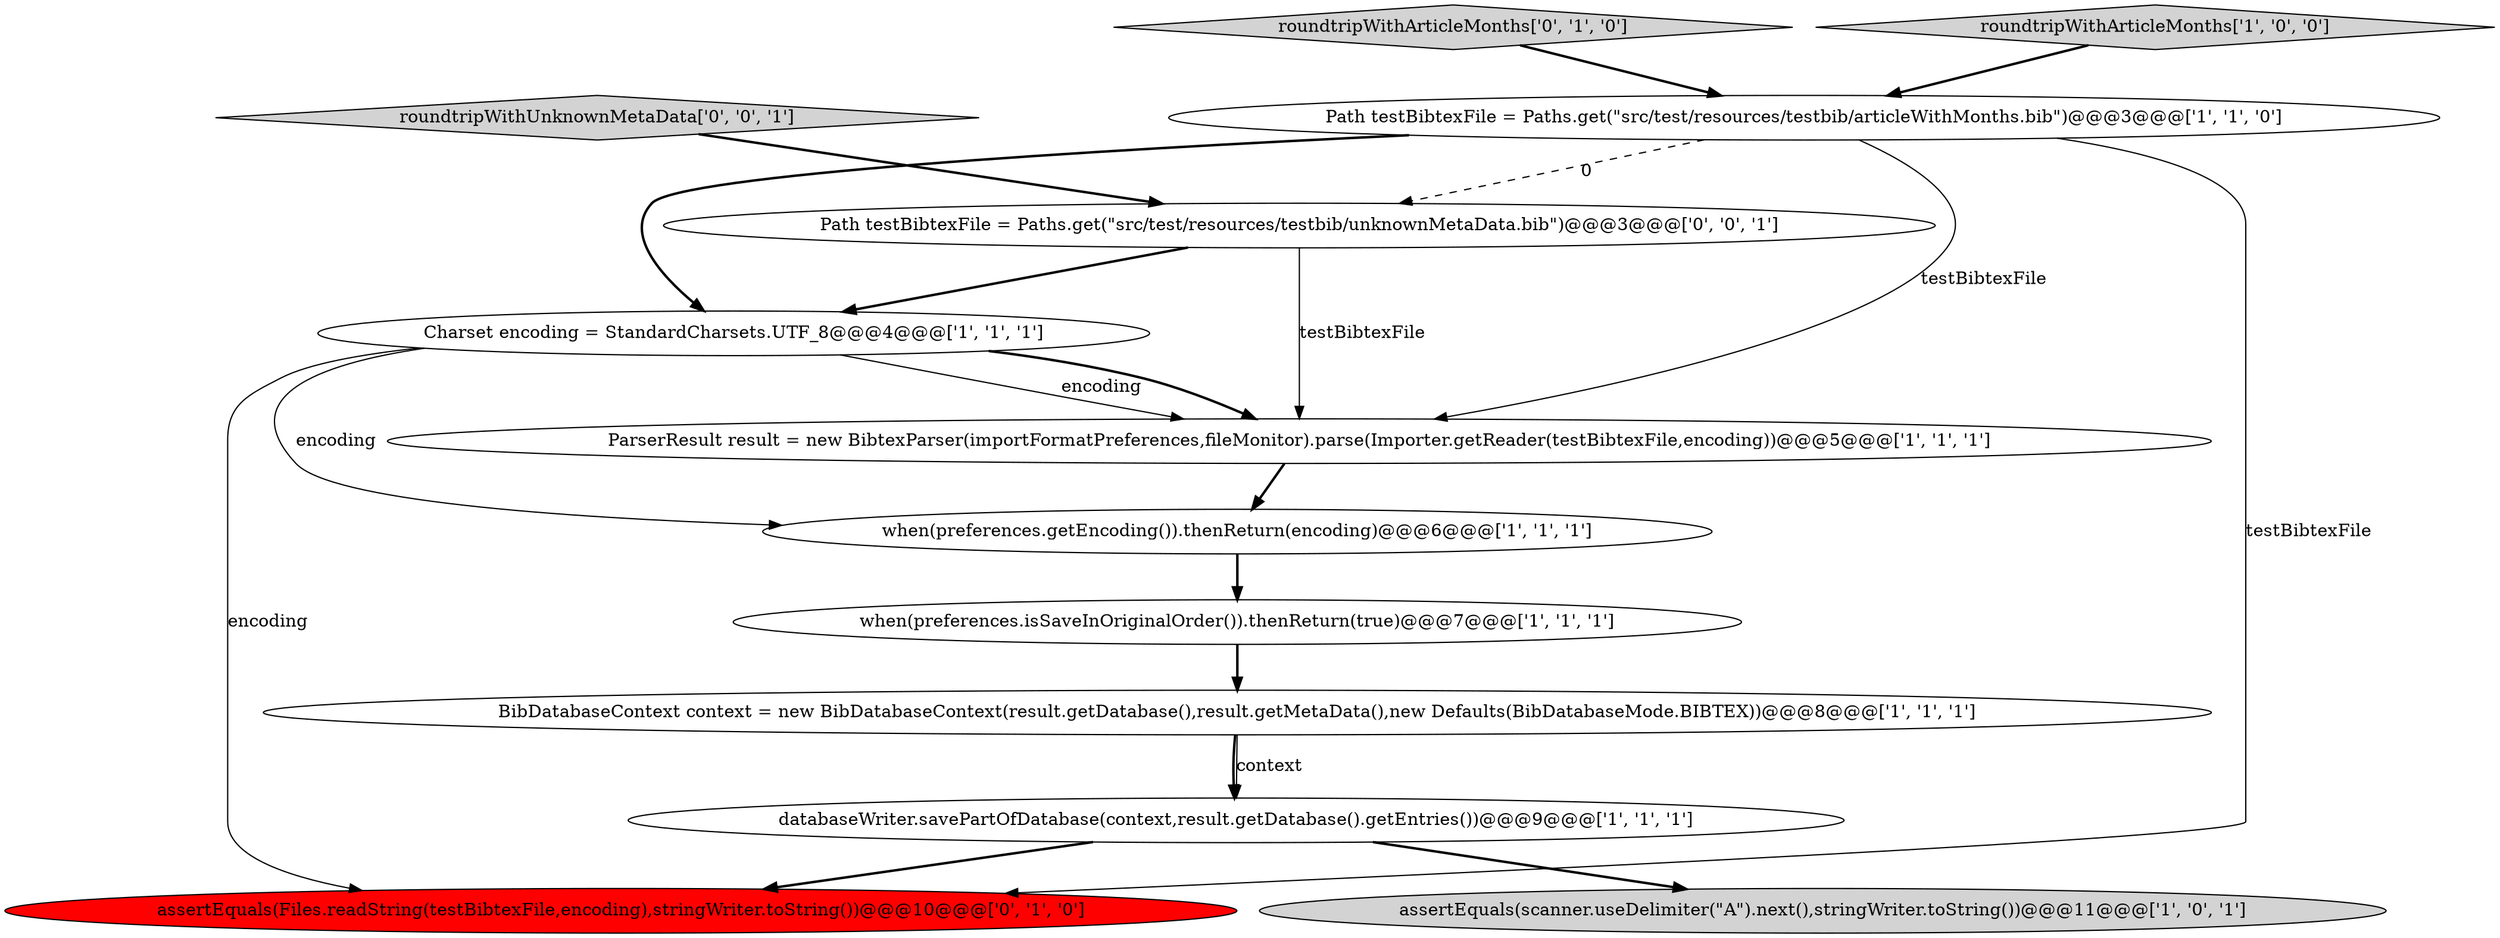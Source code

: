 digraph {
4 [style = filled, label = "Path testBibtexFile = Paths.get(\"src/test/resources/testbib/articleWithMonths.bib\")@@@3@@@['1', '1', '0']", fillcolor = white, shape = ellipse image = "AAA0AAABBB1BBB"];
6 [style = filled, label = "Charset encoding = StandardCharsets.UTF_8@@@4@@@['1', '1', '1']", fillcolor = white, shape = ellipse image = "AAA0AAABBB1BBB"];
10 [style = filled, label = "roundtripWithArticleMonths['0', '1', '0']", fillcolor = lightgray, shape = diamond image = "AAA0AAABBB2BBB"];
2 [style = filled, label = "BibDatabaseContext context = new BibDatabaseContext(result.getDatabase(),result.getMetaData(),new Defaults(BibDatabaseMode.BIBTEX))@@@8@@@['1', '1', '1']", fillcolor = white, shape = ellipse image = "AAA0AAABBB1BBB"];
9 [style = filled, label = "assertEquals(Files.readString(testBibtexFile,encoding),stringWriter.toString())@@@10@@@['0', '1', '0']", fillcolor = red, shape = ellipse image = "AAA1AAABBB2BBB"];
12 [style = filled, label = "Path testBibtexFile = Paths.get(\"src/test/resources/testbib/unknownMetaData.bib\")@@@3@@@['0', '0', '1']", fillcolor = white, shape = ellipse image = "AAA0AAABBB3BBB"];
0 [style = filled, label = "when(preferences.getEncoding()).thenReturn(encoding)@@@6@@@['1', '1', '1']", fillcolor = white, shape = ellipse image = "AAA0AAABBB1BBB"];
5 [style = filled, label = "when(preferences.isSaveInOriginalOrder()).thenReturn(true)@@@7@@@['1', '1', '1']", fillcolor = white, shape = ellipse image = "AAA0AAABBB1BBB"];
8 [style = filled, label = "ParserResult result = new BibtexParser(importFormatPreferences,fileMonitor).parse(Importer.getReader(testBibtexFile,encoding))@@@5@@@['1', '1', '1']", fillcolor = white, shape = ellipse image = "AAA0AAABBB1BBB"];
7 [style = filled, label = "assertEquals(scanner.useDelimiter(\"\A\").next(),stringWriter.toString())@@@11@@@['1', '0', '1']", fillcolor = lightgray, shape = ellipse image = "AAA0AAABBB1BBB"];
3 [style = filled, label = "databaseWriter.savePartOfDatabase(context,result.getDatabase().getEntries())@@@9@@@['1', '1', '1']", fillcolor = white, shape = ellipse image = "AAA0AAABBB1BBB"];
11 [style = filled, label = "roundtripWithUnknownMetaData['0', '0', '1']", fillcolor = lightgray, shape = diamond image = "AAA0AAABBB3BBB"];
1 [style = filled, label = "roundtripWithArticleMonths['1', '0', '0']", fillcolor = lightgray, shape = diamond image = "AAA0AAABBB1BBB"];
8->0 [style = bold, label=""];
3->9 [style = bold, label=""];
6->0 [style = solid, label="encoding"];
12->8 [style = solid, label="testBibtexFile"];
5->2 [style = bold, label=""];
1->4 [style = bold, label=""];
11->12 [style = bold, label=""];
4->9 [style = solid, label="testBibtexFile"];
4->8 [style = solid, label="testBibtexFile"];
6->8 [style = solid, label="encoding"];
4->12 [style = dashed, label="0"];
3->7 [style = bold, label=""];
12->6 [style = bold, label=""];
4->6 [style = bold, label=""];
2->3 [style = solid, label="context"];
6->9 [style = solid, label="encoding"];
6->8 [style = bold, label=""];
2->3 [style = bold, label=""];
0->5 [style = bold, label=""];
10->4 [style = bold, label=""];
}
